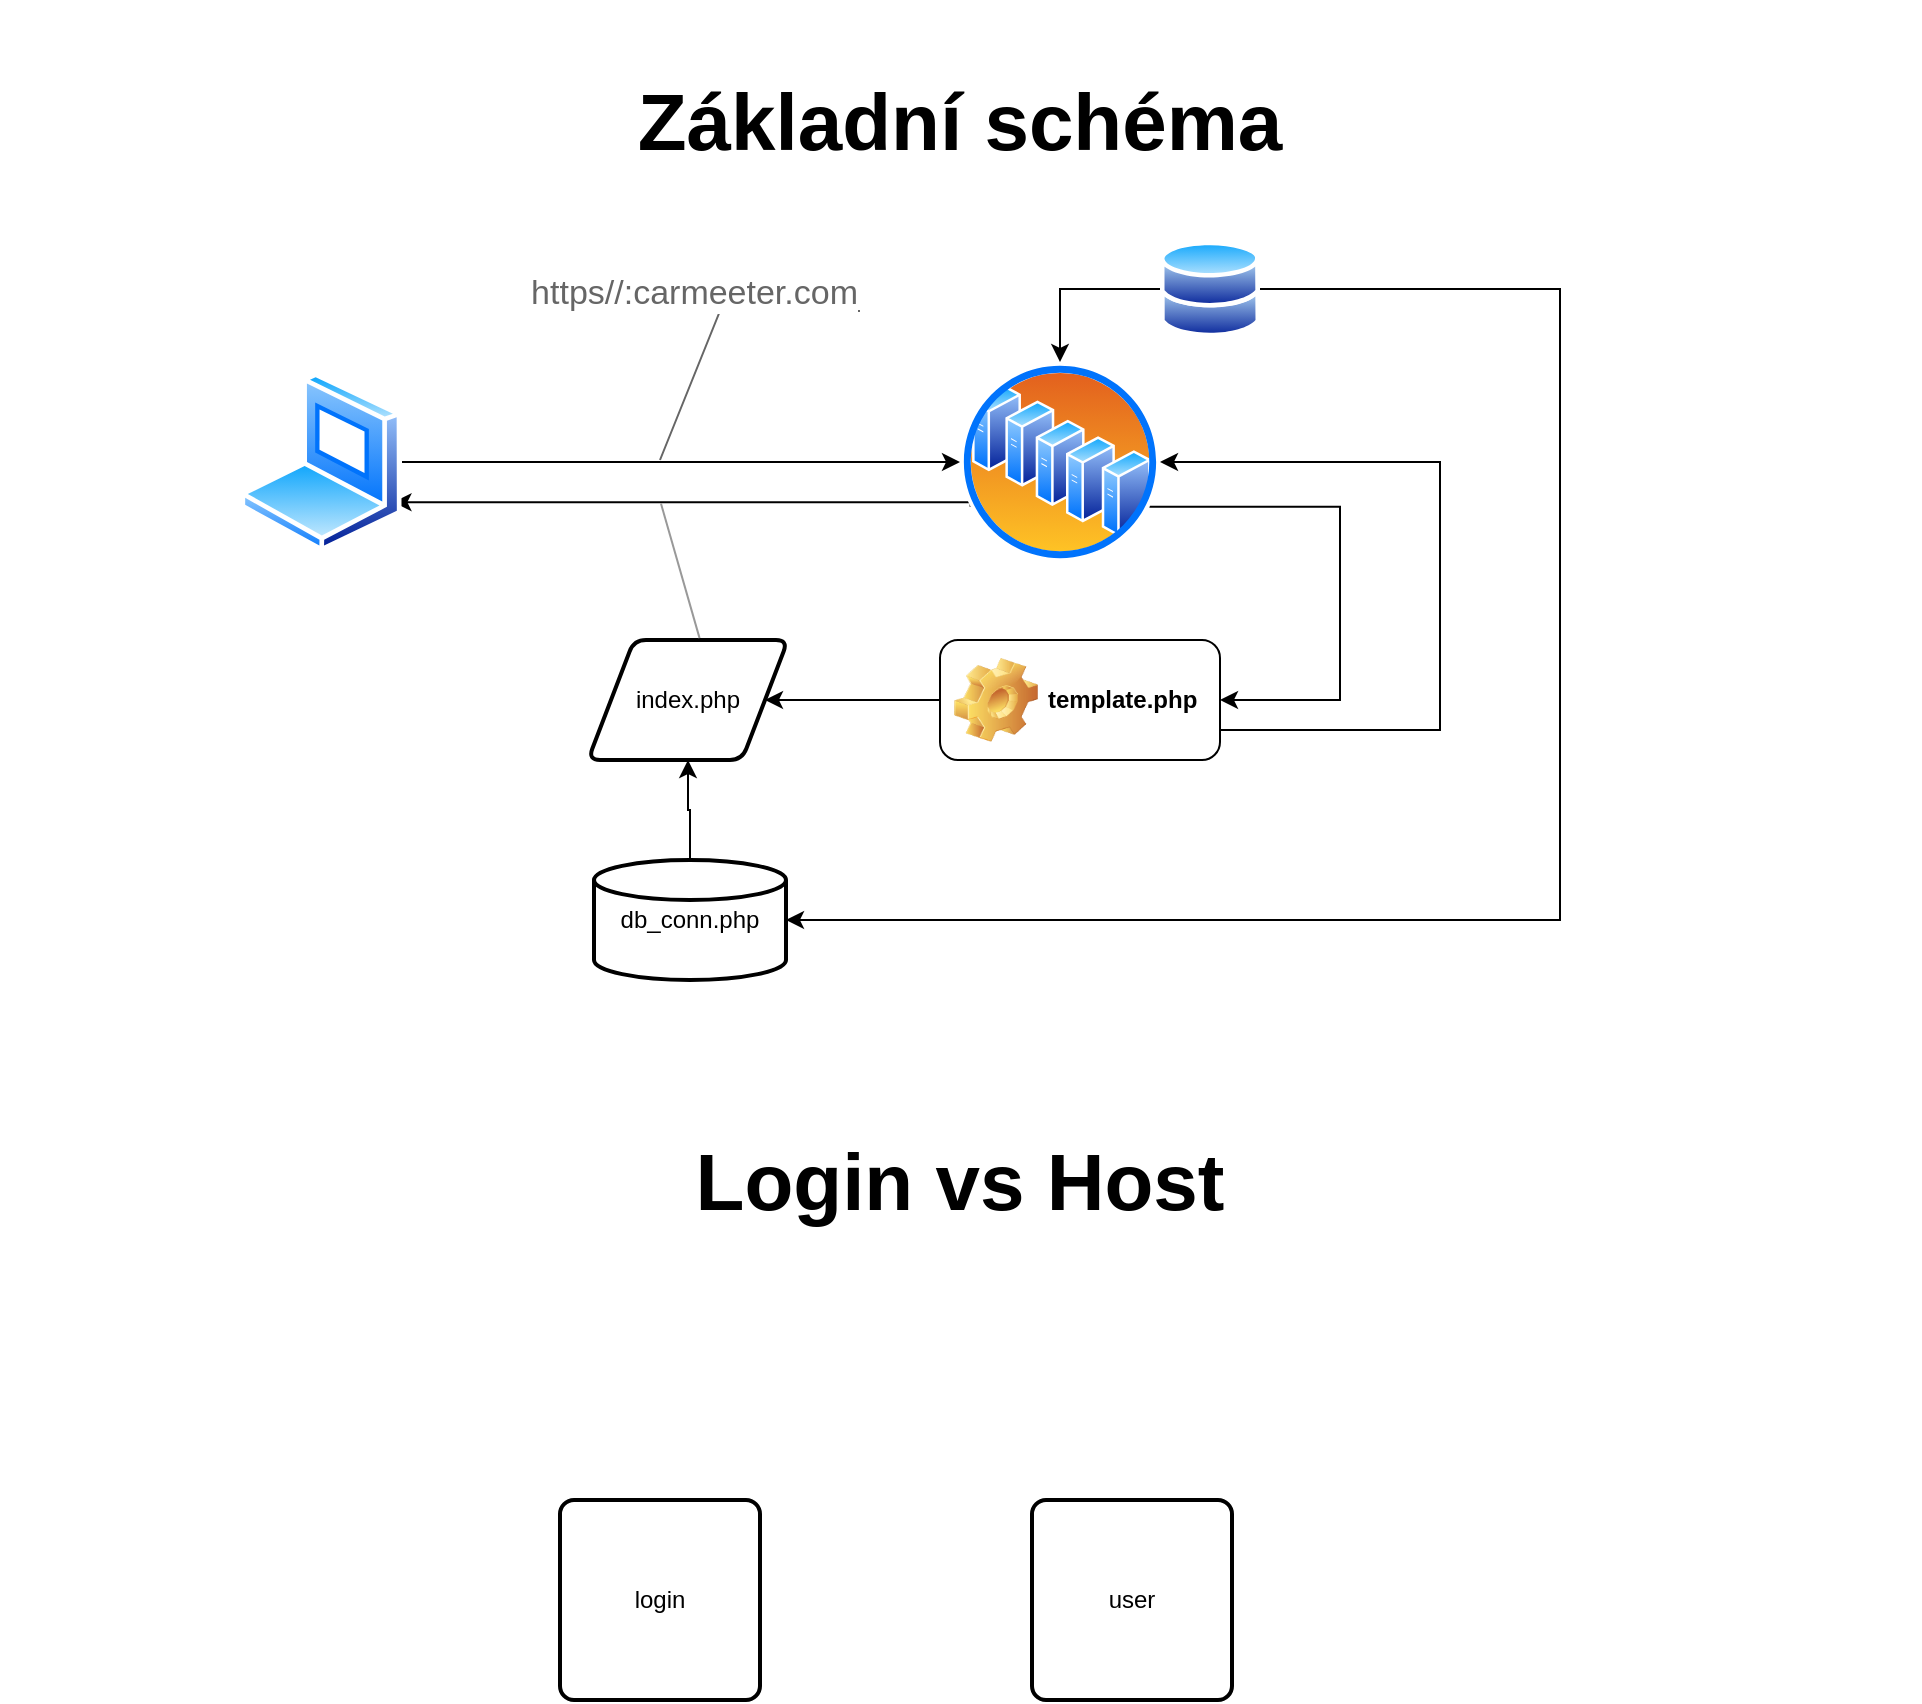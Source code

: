 <mxfile version="17.2.4" type="device"><diagram id="1UeYJDBXeA8WVt-zENYk" name="Stránka-1"><mxGraphModel dx="1747" dy="634" grid="1" gridSize="10" guides="1" tooltips="1" connect="1" arrows="1" fold="1" page="1" pageScale="1" pageWidth="827" pageHeight="1169" math="0" shadow="0"><root><mxCell id="0"/><mxCell id="1" parent="0"/><mxCell id="lhT2jjZkJa_jUGcxVmpA-35" style="edgeStyle=orthogonalEdgeStyle;rounded=0;orthogonalLoop=1;jettySize=auto;html=1;exitX=0;exitY=0.75;exitDx=0;exitDy=0;entryX=1;entryY=0.75;entryDx=0;entryDy=0;" edge="1" parent="1" source="lhT2jjZkJa_jUGcxVmpA-20" target="lhT2jjZkJa_jUGcxVmpA-22"><mxGeometry relative="1" as="geometry"><Array as="points"><mxPoint x="465" y="421"/></Array></mxGeometry></mxCell><mxCell id="lhT2jjZkJa_jUGcxVmpA-52" style="edgeStyle=orthogonalEdgeStyle;rounded=0;orthogonalLoop=1;jettySize=auto;html=1;exitX=1;exitY=0.75;exitDx=0;exitDy=0;entryX=1;entryY=0.5;entryDx=0;entryDy=0;" edge="1" parent="1" source="lhT2jjZkJa_jUGcxVmpA-20" target="lhT2jjZkJa_jUGcxVmpA-40"><mxGeometry relative="1" as="geometry"><Array as="points"><mxPoint x="650" y="423"/><mxPoint x="650" y="520"/></Array></mxGeometry></mxCell><mxCell id="lhT2jjZkJa_jUGcxVmpA-20" value="" style="aspect=fixed;perimeter=ellipsePerimeter;html=1;align=center;shadow=0;dashed=0;spacingTop=3;image;image=img/lib/active_directory/server_farm.svg;labelBackgroundColor=#FFFFFF;fillColor=default;gradientColor=none;" vertex="1" parent="1"><mxGeometry x="460" y="351" width="100" height="100" as="geometry"/></mxCell><mxCell id="lhT2jjZkJa_jUGcxVmpA-34" style="edgeStyle=orthogonalEdgeStyle;rounded=0;orthogonalLoop=1;jettySize=auto;html=1;exitX=1;exitY=0.5;exitDx=0;exitDy=0;" edge="1" parent="1" source="lhT2jjZkJa_jUGcxVmpA-22" target="lhT2jjZkJa_jUGcxVmpA-20"><mxGeometry relative="1" as="geometry"/></mxCell><mxCell id="lhT2jjZkJa_jUGcxVmpA-22" value="" style="aspect=fixed;perimeter=ellipsePerimeter;html=1;align=center;shadow=0;dashed=0;spacingTop=3;image;image=img/lib/active_directory/laptop_client.svg;labelBackgroundColor=#FFFFFF;fillColor=default;gradientColor=none;" vertex="1" parent="1"><mxGeometry x="100" y="356" width="81" height="90" as="geometry"/></mxCell><mxCell id="lhT2jjZkJa_jUGcxVmpA-38" value="https//:carmeeter.com" style="strokeWidth=1;shadow=0;dashed=0;align=center;html=1;shape=mxgraph.mockup.text.callout;linkText=;textSize=17;textColor=#666666;callDir=NE;callStyle=line;fontSize=17;fontColor=#666666;align=right;verticalAlign=top;strokeColor=#666666;labelBackgroundColor=#FFFFFF;fillColor=default;gradientColor=none;" vertex="1" parent="1"><mxGeometry x="310" y="300" width="100" height="100" as="geometry"/></mxCell><mxCell id="lhT2jjZkJa_jUGcxVmpA-48" style="edgeStyle=orthogonalEdgeStyle;rounded=0;orthogonalLoop=1;jettySize=auto;html=1;exitX=0;exitY=0.5;exitDx=0;exitDy=0;entryX=1;entryY=0.5;entryDx=0;entryDy=0;" edge="1" parent="1" source="lhT2jjZkJa_jUGcxVmpA-40" target="lhT2jjZkJa_jUGcxVmpA-44"><mxGeometry relative="1" as="geometry"/></mxCell><mxCell id="lhT2jjZkJa_jUGcxVmpA-59" style="edgeStyle=orthogonalEdgeStyle;rounded=0;orthogonalLoop=1;jettySize=auto;html=1;exitX=1;exitY=0.75;exitDx=0;exitDy=0;entryX=1;entryY=0.5;entryDx=0;entryDy=0;" edge="1" parent="1" source="lhT2jjZkJa_jUGcxVmpA-40" target="lhT2jjZkJa_jUGcxVmpA-20"><mxGeometry relative="1" as="geometry"><Array as="points"><mxPoint x="700" y="535"/><mxPoint x="700" y="401"/></Array></mxGeometry></mxCell><mxCell id="lhT2jjZkJa_jUGcxVmpA-40" value="template.php" style="label;whiteSpace=wrap;html=1;image=img/clipart/Gear_128x128.png;labelBackgroundColor=#FFFFFF;fillColor=default;gradientColor=none;" vertex="1" parent="1"><mxGeometry x="450" y="490" width="140" height="60" as="geometry"/></mxCell><mxCell id="lhT2jjZkJa_jUGcxVmpA-49" style="edgeStyle=orthogonalEdgeStyle;rounded=0;orthogonalLoop=1;jettySize=auto;html=1;exitX=0.5;exitY=0;exitDx=0;exitDy=0;exitPerimeter=0;entryX=0.5;entryY=1;entryDx=0;entryDy=0;" edge="1" parent="1" source="lhT2jjZkJa_jUGcxVmpA-43" target="lhT2jjZkJa_jUGcxVmpA-44"><mxGeometry relative="1" as="geometry"/></mxCell><mxCell id="lhT2jjZkJa_jUGcxVmpA-43" value="db_conn.php" style="strokeWidth=2;html=1;shape=mxgraph.flowchart.database;whiteSpace=wrap;labelBackgroundColor=#FFFFFF;fillColor=default;gradientColor=none;" vertex="1" parent="1"><mxGeometry x="277" y="600" width="96" height="60" as="geometry"/></mxCell><mxCell id="lhT2jjZkJa_jUGcxVmpA-44" value="index.php" style="shape=parallelogram;html=1;strokeWidth=2;perimeter=parallelogramPerimeter;whiteSpace=wrap;rounded=1;arcSize=12;size=0.23;labelBackgroundColor=#FFFFFF;fillColor=default;gradientColor=none;" vertex="1" parent="1"><mxGeometry x="274" y="490" width="100" height="60" as="geometry"/></mxCell><mxCell id="lhT2jjZkJa_jUGcxVmpA-47" value="" style="verticalLabelPosition=bottom;shadow=0;dashed=0;align=center;html=1;verticalAlign=top;strokeWidth=1;shape=mxgraph.mockup.markup.line;strokeColor=#999999;labelBackgroundColor=#FFFFFF;fillColor=default;gradientColor=none;rotation=74;" vertex="1" parent="1"><mxGeometry x="285.13" y="445.42" width="70" height="20" as="geometry"/></mxCell><mxCell id="lhT2jjZkJa_jUGcxVmpA-56" style="edgeStyle=orthogonalEdgeStyle;rounded=0;orthogonalLoop=1;jettySize=auto;html=1;exitX=0;exitY=0.5;exitDx=0;exitDy=0;" edge="1" parent="1" source="lhT2jjZkJa_jUGcxVmpA-55" target="lhT2jjZkJa_jUGcxVmpA-20"><mxGeometry relative="1" as="geometry"/></mxCell><mxCell id="lhT2jjZkJa_jUGcxVmpA-57" style="edgeStyle=orthogonalEdgeStyle;rounded=0;orthogonalLoop=1;jettySize=auto;html=1;exitX=1;exitY=0.5;exitDx=0;exitDy=0;entryX=1;entryY=0.5;entryDx=0;entryDy=0;entryPerimeter=0;" edge="1" parent="1" source="lhT2jjZkJa_jUGcxVmpA-55" target="lhT2jjZkJa_jUGcxVmpA-43"><mxGeometry relative="1" as="geometry"><Array as="points"><mxPoint x="760" y="314"/><mxPoint x="760" y="630"/></Array></mxGeometry></mxCell><mxCell id="lhT2jjZkJa_jUGcxVmpA-55" value="" style="aspect=fixed;perimeter=ellipsePerimeter;html=1;align=center;shadow=0;dashed=0;spacingTop=3;image;image=img/lib/active_directory/databases.svg;labelBackgroundColor=#FFFFFF;fillColor=default;gradientColor=none;" vertex="1" parent="1"><mxGeometry x="560" y="290" width="50" height="49" as="geometry"/></mxCell><mxCell id="lhT2jjZkJa_jUGcxVmpA-61" value="login" style="rounded=1;whiteSpace=wrap;html=1;absoluteArcSize=1;arcSize=14;strokeWidth=2;labelBackgroundColor=#FFFFFF;fillColor=default;gradientColor=none;" vertex="1" parent="1"><mxGeometry x="260" y="920" width="100" height="100" as="geometry"/></mxCell><mxCell id="lhT2jjZkJa_jUGcxVmpA-62" value="user" style="rounded=1;whiteSpace=wrap;html=1;absoluteArcSize=1;arcSize=14;strokeWidth=2;labelBackgroundColor=#FFFFFF;fillColor=default;gradientColor=none;" vertex="1" parent="1"><mxGeometry x="496" y="920" width="100" height="100" as="geometry"/></mxCell><mxCell id="lhT2jjZkJa_jUGcxVmpA-63" value="&lt;b&gt;&lt;font style=&quot;font-size: 40px&quot;&gt;Základní schéma&lt;/font&gt;&lt;/b&gt;" style="text;html=1;strokeColor=none;fillColor=none;align=center;verticalAlign=middle;whiteSpace=wrap;rounded=0;labelBackgroundColor=#FFFFFF;" vertex="1" parent="1"><mxGeometry x="-20" y="170" width="960" height="120" as="geometry"/></mxCell><mxCell id="lhT2jjZkJa_jUGcxVmpA-64" value="&lt;b&gt;&lt;font style=&quot;font-size: 40px&quot;&gt;Login vs Host&lt;/font&gt;&lt;/b&gt;" style="text;html=1;strokeColor=none;fillColor=none;align=center;verticalAlign=middle;whiteSpace=wrap;rounded=0;labelBackgroundColor=#FFFFFF;" vertex="1" parent="1"><mxGeometry x="-20" y="700" width="960" height="120" as="geometry"/></mxCell></root></mxGraphModel></diagram></mxfile>